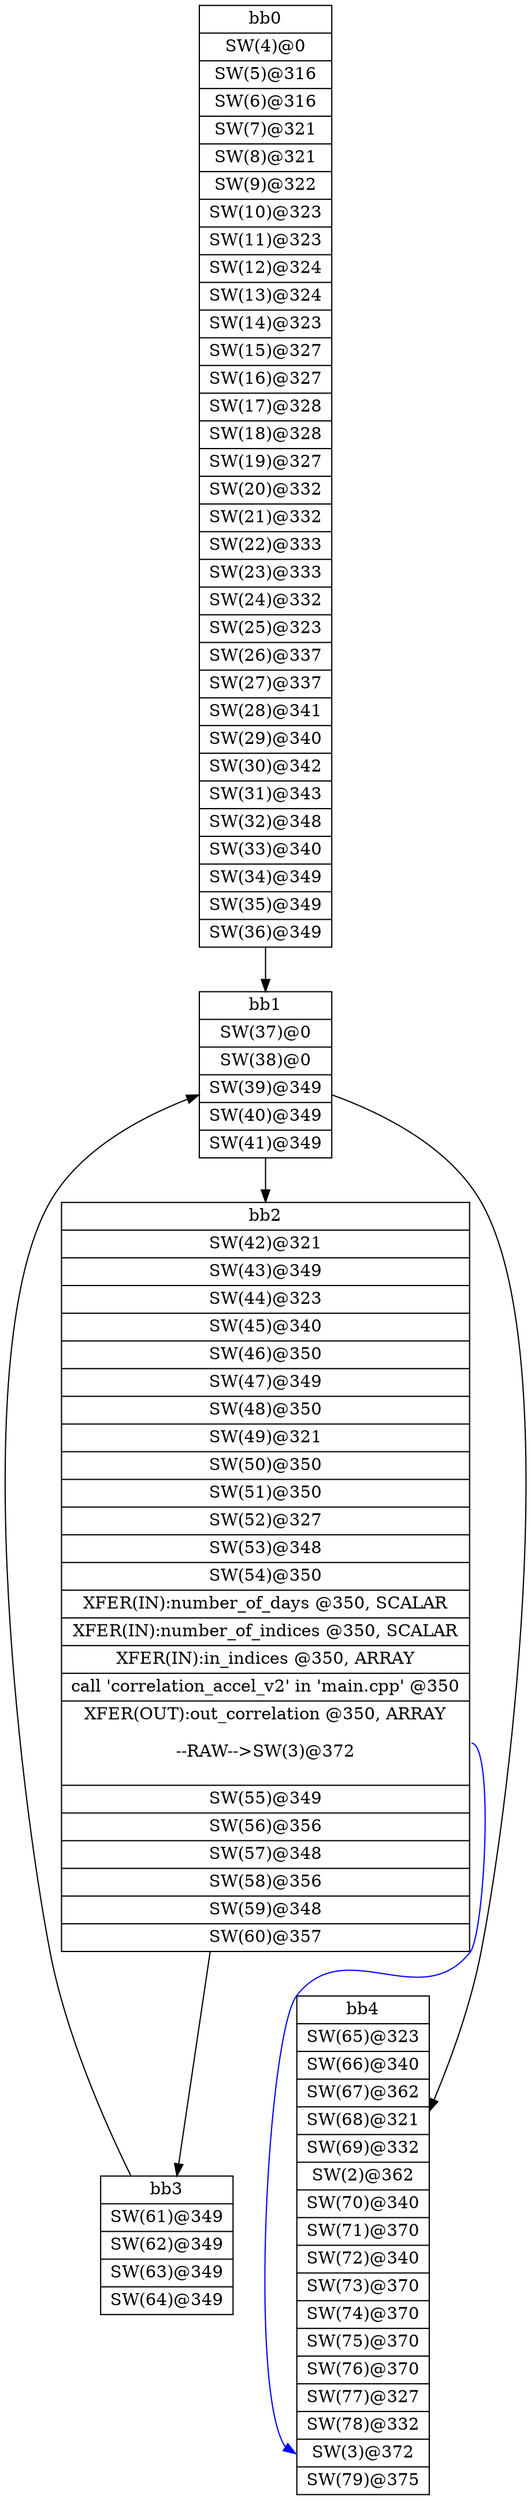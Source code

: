 digraph CDFG {
node [shape=record];
bb0 [shape=record, label = "{bb0|<x0x2d03ca0>SW(4)@0\n|<x0x2d03d20>SW(5)@316\n|<x0x2d03f10>SW(6)@316\n|<x0x2d04660>SW(7)@321\n|<x0x2d04890>SW(8)@321\n|<x0x2d04ac0>SW(9)@322\n|<x0x2d04cf0>SW(10)@323\n|<x0x2d04f20>SW(11)@323\n|<x0x2d05150>SW(12)@324\n|<x0x2d053a0>SW(13)@324\n|<x0x2d00ad0>SW(14)@323\n|<x0x2d00d10>SW(15)@327\n|<x0x2d00f40>SW(16)@327\n|<x0x2d01170>SW(17)@328\n|<x0x2d013c0>SW(18)@328\n|<x0x2d015d0>SW(19)@327\n|<x0x2d01810>SW(20)@332\n|<x0x2d01a40>SW(21)@332\n|<x0x2d01c70>SW(22)@333\n|<x0x2d01ec0>SW(23)@333\n|<x0x2d020d0>SW(24)@332\n|<x0x2d02310>SW(25)@323\n|<x0x2d02540>SW(26)@337\n|<x0x2d02750>SW(27)@337\n|<x0x2d02970>SW(28)@341\n|<x0x2d06a00>SW(29)@340\n|<x0x2d06c50>SW(30)@342\n|<x0x2d06ec0>SW(31)@343\n|<x0x2d07110>SW(32)@348\n|<x0x2d07340>SW(33)@340\n|<x0x2d07590>SW(34)@349\n|<x0x2d077b0>SW(35)@349\n|<x0x2d079f0>SW(36)@349\n}"];
bb1 [shape=record, label = "{bb1|<x0x2d07d90>SW(37)@0\n|<x0x2d07f00>SW(38)@0\n|<x0x2d080a0>SW(39)@349\n|<x0x2d082d0>SW(40)@349\n|<x0x2d084e0>SW(41)@349\n}"];
bb2 [shape=record, label = "{bb2|<x0x2d07c70>SW(42)@321\n|<x0x2d08ae0>SW(43)@349\n|<x0x2d08d10>SW(44)@323\n|<x0x2d08f40>SW(45)@340\n|<x0x2d09190>SW(46)@350\n|<x0x2d093b0>SW(47)@349\n|<x0x2d095e0>SW(48)@350\n|<x0x2d097f0>SW(49)@321\n|<x0x2d09a20>SW(50)@350\n|<x0x2d09c30>SW(51)@350\n|<x0x2d09e50>SW(52)@327\n|<x0x2d0a080>SW(53)@348\n|<x0x2d0a2b0>SW(54)@350\n|<x0x2d0e1a0>XFER(IN):number_of_days @350, SCALAR\n|<x0x2d0e280>XFER(IN):number_of_indices @350, SCALAR\n|<x0x2d0e360>XFER(IN):in_indices @350, ARRAY\n|<x0x2cfc350>call 'correlation_accel_v2' in 'main.cpp' @350\n|<x0x2d0ece0>XFER(OUT):out_correlation @350, ARRAY\n\n--RAW--\>SW(3)@372\n\n|<x0x2d0a500>SW(55)@349\n|<x0x2d0a730>SW(56)@356\n|<x0x2d0a940>SW(57)@348\n|<x0x2d0ab80>SW(58)@356\n|<x0x2d0ada0>SW(59)@348\n|<x0x2d0afe0>SW(60)@357\n}"];
bb3 [shape=record, label = "{bb3|<x0x2d0b320>SW(61)@349\n|<x0x2d0b550>SW(62)@349\n|<x0x2d0b760>SW(63)@349\n|<x0x2d0b9a0>SW(64)@349\n}"];
bb4 [shape=record, label = "{bb4|<x0x2d0bdb0>SW(65)@323\n|<x0x2d0bfb0>SW(66)@340\n|<x0x2d0c200>SW(67)@362\n|<x0x2d0c420>SW(68)@321\n|<x0x2d0c650>SW(69)@332\n|<x0x2d00990>SW(2)@362\n|<x0x2d0c8a0>SW(70)@340\n|<x0x2d0cb60>SW(71)@370\n|<x0x2d0cd20>SW(72)@340\n|<x0x2d0cf70>SW(73)@370\n|<x0x2d0d180>SW(74)@370\n|<x0x2d0d390>SW(75)@370\n|<x0x2d0d5a0>SW(76)@370\n|<x0x2d0d7e0>SW(77)@327\n|<x0x2d0da10>SW(78)@332\n|<x0x2d006d0>SW(3)@372\n|<x0x2d0dc60>SW(79)@375\n}"];
bb0 -> bb1
bb1 -> bb2
bb1 -> bb4
bb2 -> bb3
bb3 -> bb1
bb2:x0x2d0ece0 -> bb4:x0x2d006d0[color=blue]
}
